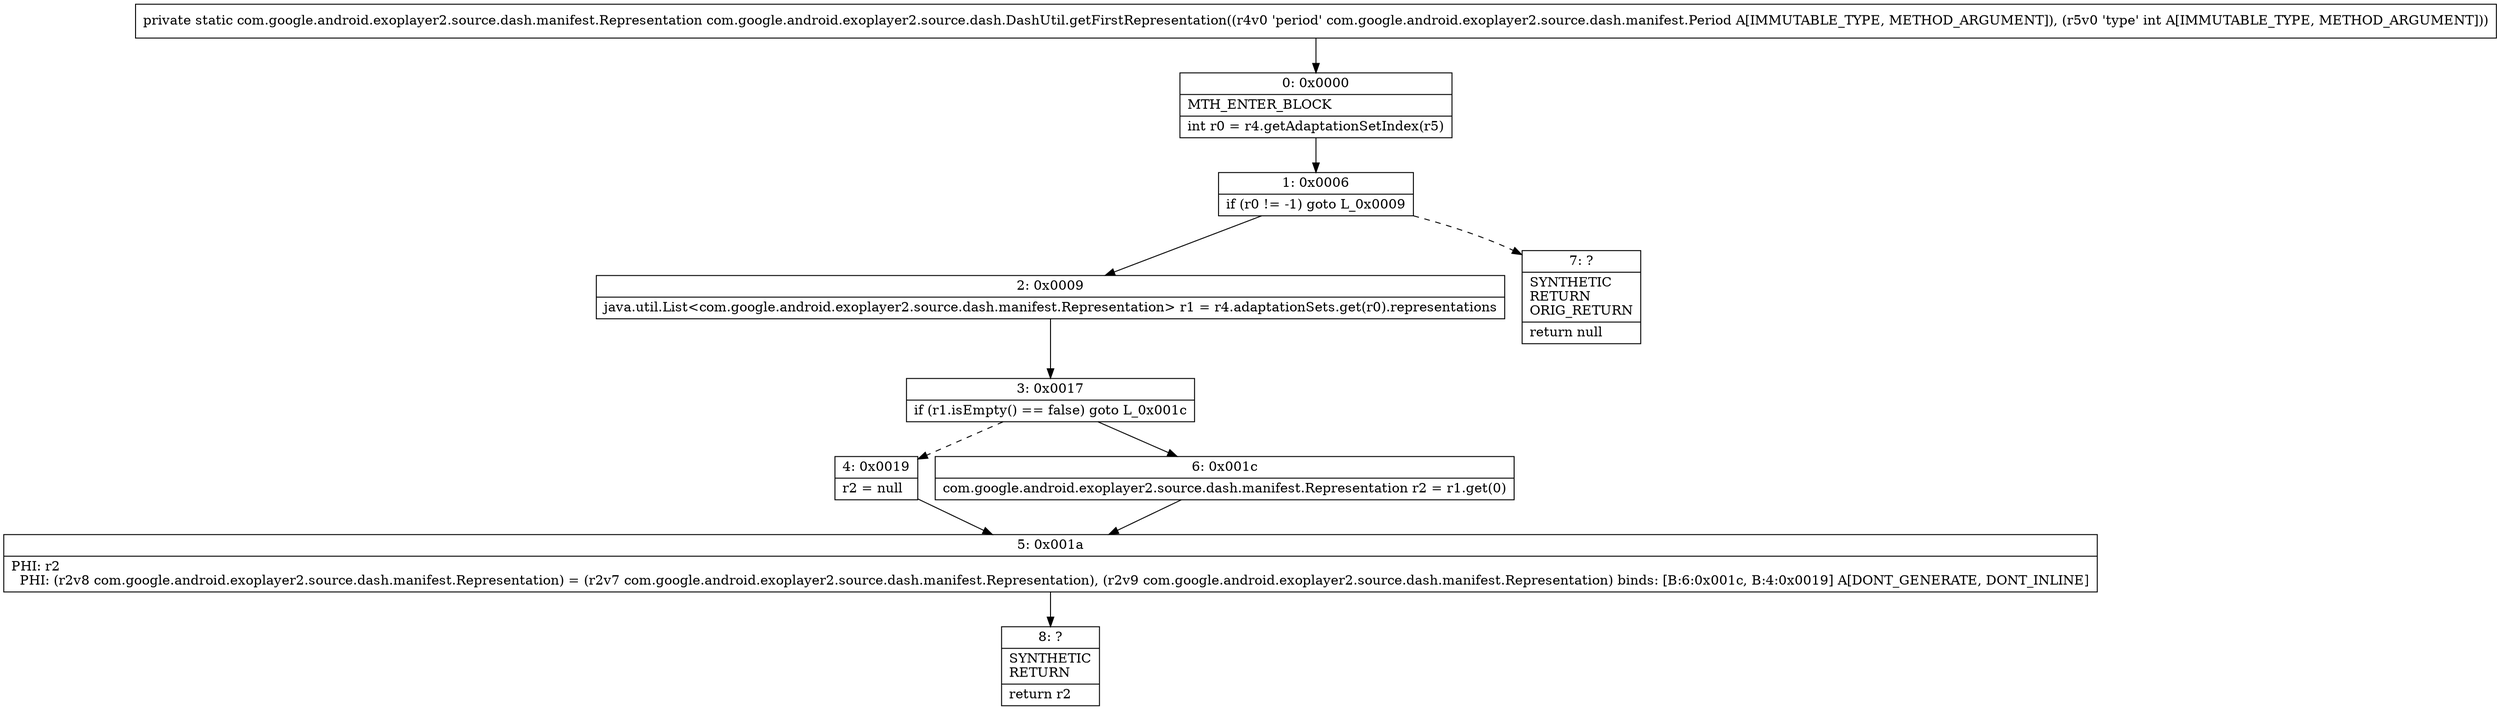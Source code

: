 digraph "CFG forcom.google.android.exoplayer2.source.dash.DashUtil.getFirstRepresentation(Lcom\/google\/android\/exoplayer2\/source\/dash\/manifest\/Period;I)Lcom\/google\/android\/exoplayer2\/source\/dash\/manifest\/Representation;" {
Node_0 [shape=record,label="{0\:\ 0x0000|MTH_ENTER_BLOCK\l|int r0 = r4.getAdaptationSetIndex(r5)\l}"];
Node_1 [shape=record,label="{1\:\ 0x0006|if (r0 != \-1) goto L_0x0009\l}"];
Node_2 [shape=record,label="{2\:\ 0x0009|java.util.List\<com.google.android.exoplayer2.source.dash.manifest.Representation\> r1 = r4.adaptationSets.get(r0).representations\l}"];
Node_3 [shape=record,label="{3\:\ 0x0017|if (r1.isEmpty() == false) goto L_0x001c\l}"];
Node_4 [shape=record,label="{4\:\ 0x0019|r2 = null\l}"];
Node_5 [shape=record,label="{5\:\ 0x001a|PHI: r2 \l  PHI: (r2v8 com.google.android.exoplayer2.source.dash.manifest.Representation) = (r2v7 com.google.android.exoplayer2.source.dash.manifest.Representation), (r2v9 com.google.android.exoplayer2.source.dash.manifest.Representation) binds: [B:6:0x001c, B:4:0x0019] A[DONT_GENERATE, DONT_INLINE]\l}"];
Node_6 [shape=record,label="{6\:\ 0x001c|com.google.android.exoplayer2.source.dash.manifest.Representation r2 = r1.get(0)\l}"];
Node_7 [shape=record,label="{7\:\ ?|SYNTHETIC\lRETURN\lORIG_RETURN\l|return null\l}"];
Node_8 [shape=record,label="{8\:\ ?|SYNTHETIC\lRETURN\l|return r2\l}"];
MethodNode[shape=record,label="{private static com.google.android.exoplayer2.source.dash.manifest.Representation com.google.android.exoplayer2.source.dash.DashUtil.getFirstRepresentation((r4v0 'period' com.google.android.exoplayer2.source.dash.manifest.Period A[IMMUTABLE_TYPE, METHOD_ARGUMENT]), (r5v0 'type' int A[IMMUTABLE_TYPE, METHOD_ARGUMENT])) }"];
MethodNode -> Node_0;
Node_0 -> Node_1;
Node_1 -> Node_2;
Node_1 -> Node_7[style=dashed];
Node_2 -> Node_3;
Node_3 -> Node_4[style=dashed];
Node_3 -> Node_6;
Node_4 -> Node_5;
Node_5 -> Node_8;
Node_6 -> Node_5;
}

